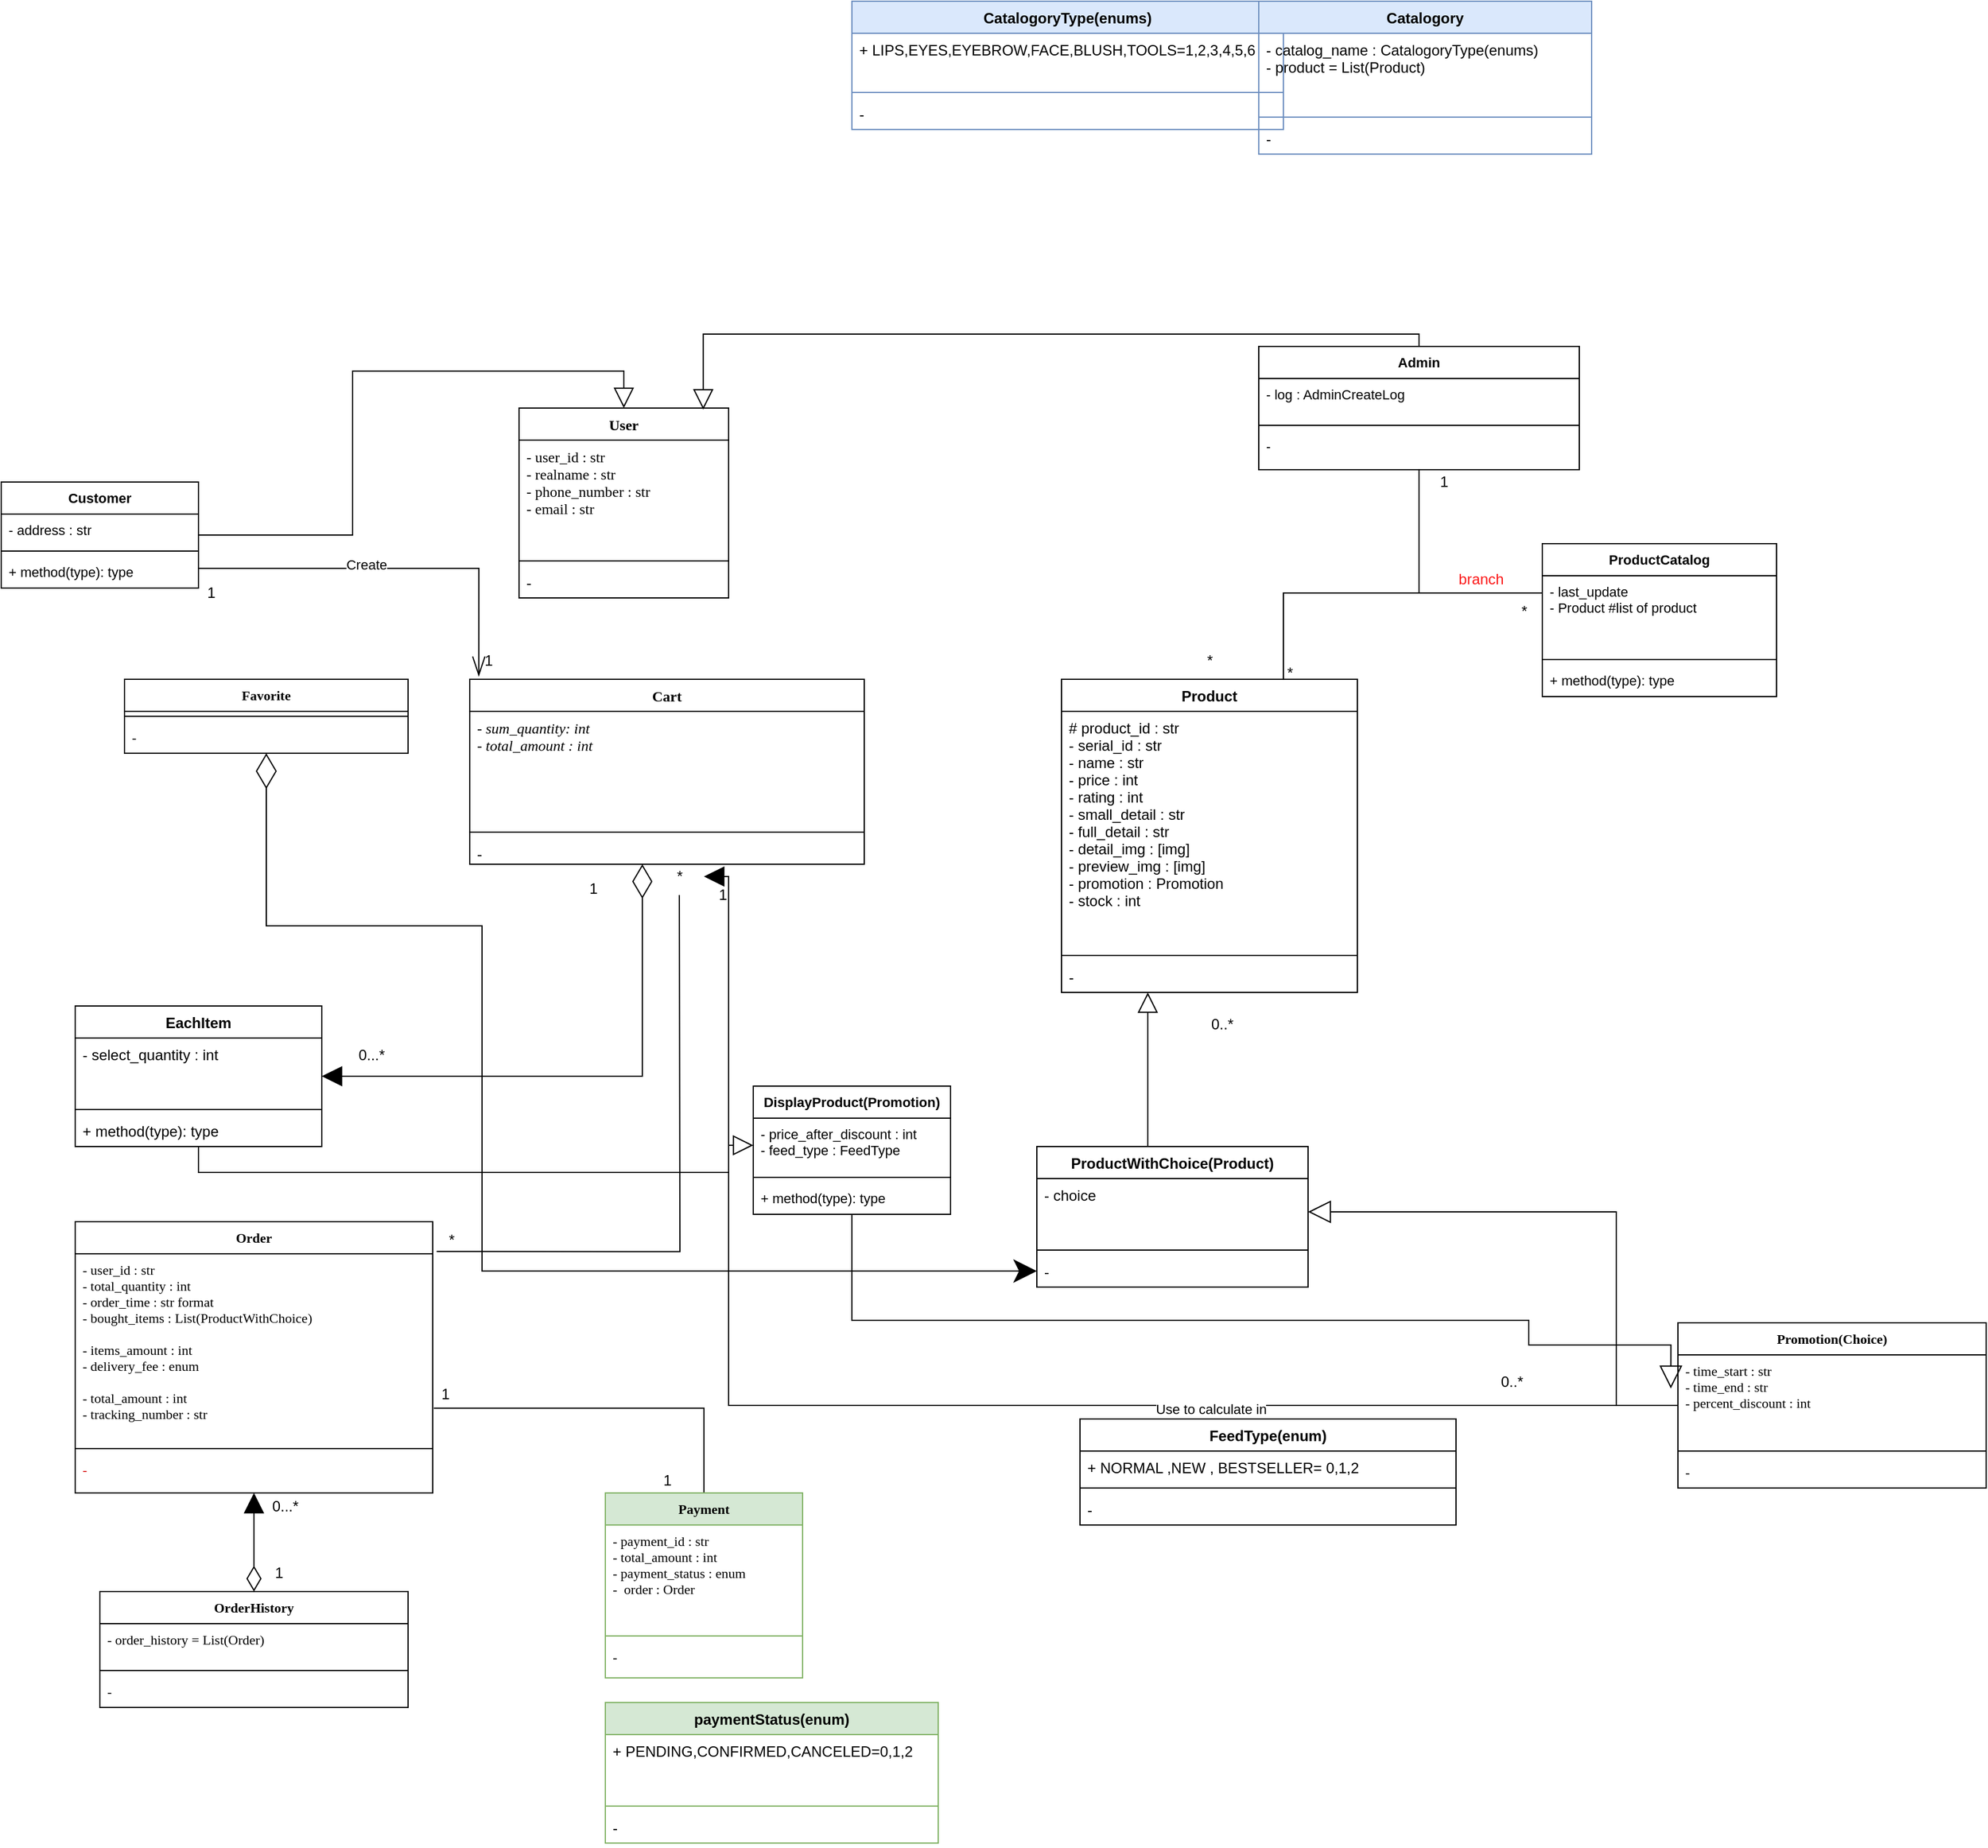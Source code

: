 <mxfile version="21.0.6" type="device"><diagram name="Page-1" id="n5ZgurH_n4MH8ZhJvJ57"><mxGraphModel dx="3860" dy="2301" grid="1" gridSize="10" guides="1" tooltips="1" connect="1" arrows="1" fold="1" page="1" pageScale="1" pageWidth="827" pageHeight="1169" math="0" shadow="0"><root><mxCell id="0"/><mxCell id="1" parent="0"/><mxCell id="ofqBQctVMWvRDnhKdOPK-79" style="edgeStyle=orthogonalEdgeStyle;rounded=0;sketch=0;jumpSize=7;orthogonalLoop=1;jettySize=auto;html=1;strokeWidth=1;fontSize=11;startArrow=none;startFill=0;endArrow=block;endFill=0;startSize=18;endSize=14;" parent="1" source="WOBlNUxYIEWbzVN5HYyU-12" target="9LvrDFJ3hs18pUXBCNCo-1" edge="1"><mxGeometry relative="1" as="geometry"><Array as="points"><mxPoint x="90" y="370"/><mxPoint x="90" y="370"/></Array></mxGeometry></mxCell><mxCell id="9LvrDFJ3hs18pUXBCNCo-1" value="Product" style="swimlane;fontStyle=1;align=center;verticalAlign=top;childLayout=stackLayout;horizontal=1;startSize=26;horizontalStack=0;resizeParent=1;resizeParentMax=0;resizeLast=0;collapsible=1;marginBottom=0;" parent="1" vertex="1"><mxGeometry x="20" width="240" height="254" as="geometry"><mxRectangle x="120" y="60" width="50" height="40" as="alternateBounds"/></mxGeometry></mxCell><mxCell id="9LvrDFJ3hs18pUXBCNCo-2" value="# product_id : str&#10;- serial_id : str &#10;- name : str&#10;- price : int&#10;- rating : int&#10;- small_detail : str&#10;- full_detail : str&#10;- detail_img : [img]&#10;- preview_img : [img]&#10;- promotion : Promotion&#10;- stock : int" style="text;strokeColor=none;fillColor=none;align=left;verticalAlign=top;spacingLeft=4;spacingRight=4;overflow=hidden;rotatable=0;points=[[0,0.5],[1,0.5]];portConstraint=eastwest;" parent="9LvrDFJ3hs18pUXBCNCo-1" vertex="1"><mxGeometry y="26" width="240" height="194" as="geometry"/></mxCell><mxCell id="9LvrDFJ3hs18pUXBCNCo-3" value="" style="line;strokeWidth=1;fillColor=none;align=left;verticalAlign=middle;spacingTop=-1;spacingLeft=3;spacingRight=3;rotatable=0;labelPosition=right;points=[];portConstraint=eastwest;strokeColor=inherit;" parent="9LvrDFJ3hs18pUXBCNCo-1" vertex="1"><mxGeometry y="220" width="240" height="8" as="geometry"/></mxCell><mxCell id="9LvrDFJ3hs18pUXBCNCo-4" value="-" style="text;strokeColor=none;fillColor=none;align=left;verticalAlign=top;spacingLeft=4;spacingRight=4;overflow=hidden;rotatable=0;points=[[0,0.5],[1,0.5]];portConstraint=eastwest;" parent="9LvrDFJ3hs18pUXBCNCo-1" vertex="1"><mxGeometry y="228" width="240" height="26" as="geometry"/></mxCell><mxCell id="9LvrDFJ3hs18pUXBCNCo-8" value="User" style="swimlane;fontStyle=1;align=center;verticalAlign=top;childLayout=stackLayout;horizontal=1;startSize=26;horizontalStack=0;resizeParent=1;resizeParentMax=0;resizeLast=0;collapsible=1;marginBottom=0;fontFamily=Verdana;" parent="1" vertex="1"><mxGeometry x="-420" y="-220" width="170" height="154" as="geometry"/></mxCell><mxCell id="9LvrDFJ3hs18pUXBCNCo-9" value="- user_id : str&#10;- realname : str&#10;- phone_number : str&#10;- email : str" style="text;strokeColor=none;fillColor=none;align=left;verticalAlign=top;spacingLeft=4;spacingRight=4;overflow=hidden;rotatable=0;points=[[0,0.5],[1,0.5]];portConstraint=eastwest;fontFamily=Verdana;" parent="9LvrDFJ3hs18pUXBCNCo-8" vertex="1"><mxGeometry y="26" width="170" height="94" as="geometry"/></mxCell><mxCell id="9LvrDFJ3hs18pUXBCNCo-10" value="" style="line;strokeWidth=1;fillColor=none;align=left;verticalAlign=middle;spacingTop=-1;spacingLeft=3;spacingRight=3;rotatable=0;labelPosition=right;points=[];portConstraint=eastwest;strokeColor=inherit;fontFamily=Verdana;" parent="9LvrDFJ3hs18pUXBCNCo-8" vertex="1"><mxGeometry y="120" width="170" height="8" as="geometry"/></mxCell><mxCell id="9LvrDFJ3hs18pUXBCNCo-11" value="-" style="text;strokeColor=none;fillColor=none;align=left;verticalAlign=top;spacingLeft=4;spacingRight=4;overflow=hidden;rotatable=0;points=[[0,0.5],[1,0.5]];portConstraint=eastwest;fontFamily=Verdana;" parent="9LvrDFJ3hs18pUXBCNCo-8" vertex="1"><mxGeometry y="128" width="170" height="26" as="geometry"/></mxCell><mxCell id="9LvrDFJ3hs18pUXBCNCo-12" style="edgeStyle=orthogonalEdgeStyle;rounded=0;orthogonalLoop=1;jettySize=auto;html=1;exitX=1;exitY=0.5;exitDx=0;exitDy=0;fontFamily=Verdana;" parent="9LvrDFJ3hs18pUXBCNCo-8" source="9LvrDFJ3hs18pUXBCNCo-9" target="9LvrDFJ3hs18pUXBCNCo-9" edge="1"><mxGeometry relative="1" as="geometry"/></mxCell><mxCell id="ofqBQctVMWvRDnhKdOPK-25" style="edgeStyle=orthogonalEdgeStyle;rounded=0;sketch=0;orthogonalLoop=1;jettySize=auto;html=1;strokeWidth=1;startArrow=diamondThin;startFill=0;endArrow=block;endFill=1;endSize=14;jumpSize=7;startSize=25;" parent="1" source="9LvrDFJ3hs18pUXBCNCo-17" target="ofqBQctVMWvRDnhKdOPK-4" edge="1"><mxGeometry relative="1" as="geometry"><Array as="points"><mxPoint x="-320" y="180"/><mxPoint x="-320" y="180"/></Array></mxGeometry></mxCell><mxCell id="ofqBQctVMWvRDnhKdOPK-80" style="edgeStyle=orthogonalEdgeStyle;rounded=0;sketch=0;jumpSize=7;orthogonalLoop=1;jettySize=auto;html=1;entryX=1.011;entryY=-0.012;entryDx=0;entryDy=0;entryPerimeter=0;strokeWidth=1;fontSize=11;startArrow=none;startFill=0;endArrow=none;endFill=0;startSize=18;endSize=14;" parent="1" target="9LvrDFJ3hs18pUXBCNCo-24" edge="1"><mxGeometry relative="1" as="geometry"><mxPoint x="-289.973" y="175" as="sourcePoint"/></mxGeometry></mxCell><mxCell id="9LvrDFJ3hs18pUXBCNCo-17" value="Cart" style="swimlane;fontStyle=1;align=center;verticalAlign=top;childLayout=stackLayout;horizontal=1;startSize=26;horizontalStack=0;resizeParent=1;resizeParentMax=0;resizeLast=0;collapsible=1;marginBottom=0;fontFamily=Verdana;" parent="1" vertex="1"><mxGeometry x="-460" width="320" height="150" as="geometry"/></mxCell><mxCell id="9LvrDFJ3hs18pUXBCNCo-18" value="- sum_quantity: int&#10;- total_amount : int" style="text;align=left;verticalAlign=top;spacingLeft=4;spacingRight=4;overflow=hidden;rotatable=0;points=[[0,0.5],[1,0.5]];portConstraint=eastwest;fontFamily=Verdana;fontStyle=2" parent="9LvrDFJ3hs18pUXBCNCo-17" vertex="1"><mxGeometry y="26" width="320" height="94" as="geometry"/></mxCell><mxCell id="9LvrDFJ3hs18pUXBCNCo-19" value="" style="line;strokeWidth=1;fillColor=none;align=left;verticalAlign=middle;spacingTop=-1;spacingLeft=3;spacingRight=3;rotatable=0;labelPosition=right;points=[];portConstraint=eastwest;strokeColor=inherit;fontFamily=Verdana;" parent="9LvrDFJ3hs18pUXBCNCo-17" vertex="1"><mxGeometry y="120" width="320" height="8" as="geometry"/></mxCell><mxCell id="9LvrDFJ3hs18pUXBCNCo-20" value="-" style="text;strokeColor=none;fillColor=none;align=left;verticalAlign=top;spacingLeft=4;spacingRight=4;overflow=hidden;rotatable=0;points=[[0,0.5],[1,0.5]];portConstraint=eastwest;fontFamily=Verdana;" parent="9LvrDFJ3hs18pUXBCNCo-17" vertex="1"><mxGeometry y="128" width="320" height="22" as="geometry"/></mxCell><mxCell id="9LvrDFJ3hs18pUXBCNCo-23" value="Order" style="swimlane;fontStyle=1;align=center;verticalAlign=top;childLayout=stackLayout;horizontal=1;startSize=26;horizontalStack=0;resizeParent=1;resizeParentMax=0;resizeLast=0;collapsible=1;marginBottom=0;fontFamily=Verdana;fontSize=11;fontColor=#000000;" parent="1" vertex="1"><mxGeometry x="-780" y="440" width="290" height="220" as="geometry"/></mxCell><mxCell id="9LvrDFJ3hs18pUXBCNCo-24" value="- user_id : str&#10;- total_quantity : int&#10;- order_time : str format&#10;- bought_items : List(ProductWithChoice)&#10;&#10;- items_amount : int&#10;- delivery_fee : enum&#10;&#10;- total_amount : int &#10;- tracking_number : str&#10;" style="text;align=left;verticalAlign=top;spacingLeft=4;spacingRight=4;overflow=hidden;rotatable=0;points=[[0,0.5],[1,0.5]];portConstraint=eastwest;fontSize=11;fontFamily=Verdana;" parent="9LvrDFJ3hs18pUXBCNCo-23" vertex="1"><mxGeometry y="26" width="290" height="154" as="geometry"/></mxCell><mxCell id="9LvrDFJ3hs18pUXBCNCo-25" value="" style="line;strokeWidth=1;fillColor=none;align=left;verticalAlign=middle;spacingTop=-1;spacingLeft=3;spacingRight=3;rotatable=0;labelPosition=right;points=[];portConstraint=eastwest;strokeColor=inherit;fontFamily=Verdana;fontSize=11;fontColor=#d60000;" parent="9LvrDFJ3hs18pUXBCNCo-23" vertex="1"><mxGeometry y="180" width="290" height="8" as="geometry"/></mxCell><mxCell id="9LvrDFJ3hs18pUXBCNCo-26" value="-" style="text;strokeColor=none;fillColor=none;align=left;verticalAlign=top;spacingLeft=4;spacingRight=4;overflow=hidden;rotatable=0;points=[[0,0.5],[1,0.5]];portConstraint=eastwest;fontSize=11;fontFamily=Verdana;fontColor=#d60000;" parent="9LvrDFJ3hs18pUXBCNCo-23" vertex="1"><mxGeometry y="188" width="290" height="32" as="geometry"/></mxCell><mxCell id="ofqBQctVMWvRDnhKdOPK-57" style="edgeStyle=orthogonalEdgeStyle;rounded=0;sketch=0;jumpSize=7;orthogonalLoop=1;jettySize=auto;html=1;entryX=1.003;entryY=0.813;entryDx=0;entryDy=0;entryPerimeter=0;strokeWidth=1;fontSize=11;startArrow=none;startFill=0;endArrow=none;endFill=0;startSize=18;endSize=14;" parent="1" source="9LvrDFJ3hs18pUXBCNCo-31" target="9LvrDFJ3hs18pUXBCNCo-24" edge="1"><mxGeometry relative="1" as="geometry"/></mxCell><mxCell id="9LvrDFJ3hs18pUXBCNCo-31" value="Payment" style="swimlane;fontStyle=1;align=center;verticalAlign=top;childLayout=stackLayout;horizontal=1;startSize=26;horizontalStack=0;resizeParent=1;resizeParentMax=0;resizeLast=0;collapsible=1;marginBottom=0;fontFamily=Verdana;fontSize=11;fillColor=#d5e8d4;strokeColor=#82b366;" parent="1" vertex="1"><mxGeometry x="-350" y="660" width="160" height="150" as="geometry"/></mxCell><mxCell id="9LvrDFJ3hs18pUXBCNCo-32" value="- payment_id : str&#10;- total_amount : int&#10;- payment_status : enum&#10;-  order : Order" style="text;strokeColor=none;fillColor=none;align=left;verticalAlign=top;spacingLeft=4;spacingRight=4;overflow=hidden;rotatable=0;points=[[0,0.5],[1,0.5]];portConstraint=eastwest;fontSize=11;fontFamily=Verdana;fontColor=#000000;" parent="9LvrDFJ3hs18pUXBCNCo-31" vertex="1"><mxGeometry y="26" width="160" height="86" as="geometry"/></mxCell><mxCell id="9LvrDFJ3hs18pUXBCNCo-33" value="" style="line;strokeWidth=1;fillColor=none;align=left;verticalAlign=middle;spacingTop=-1;spacingLeft=3;spacingRight=3;rotatable=0;labelPosition=right;points=[];portConstraint=eastwest;strokeColor=inherit;fontFamily=Verdana;fontSize=11;fontColor=#000000;" parent="9LvrDFJ3hs18pUXBCNCo-31" vertex="1"><mxGeometry y="112" width="160" height="8" as="geometry"/></mxCell><mxCell id="9LvrDFJ3hs18pUXBCNCo-34" value="-" style="text;strokeColor=none;fillColor=none;align=left;verticalAlign=top;spacingLeft=4;spacingRight=4;overflow=hidden;rotatable=0;points=[[0,0.5],[1,0.5]];portConstraint=eastwest;fontSize=11;fontFamily=Verdana;fontColor=#000000;" parent="9LvrDFJ3hs18pUXBCNCo-31" vertex="1"><mxGeometry y="120" width="160" height="30" as="geometry"/></mxCell><mxCell id="ofqBQctVMWvRDnhKdOPK-88" style="edgeStyle=orthogonalEdgeStyle;rounded=0;sketch=0;jumpSize=7;orthogonalLoop=1;jettySize=auto;html=1;strokeWidth=1;fontSize=11;startArrow=none;startFill=0;endArrow=block;endFill=1;startSize=18;endSize=14;" parent="1" source="nESSDT5k0V7fyRcUZwcq-2" edge="1"><mxGeometry relative="1" as="geometry"><mxPoint x="-270" y="160" as="targetPoint"/><Array as="points"><mxPoint x="-250" y="589"/><mxPoint x="-250" y="160"/></Array></mxGeometry></mxCell><mxCell id="9J4WdqsVUXGeExWybo8l-15" value="Use to calculate in" style="edgeLabel;html=1;align=center;verticalAlign=middle;resizable=0;points=[];" parent="ofqBQctVMWvRDnhKdOPK-88" connectable="0" vertex="1"><mxGeometry x="-0.378" y="3" relative="1" as="geometry"><mxPoint as="offset"/></mxGeometry></mxCell><mxCell id="nESSDT5k0V7fyRcUZwcq-2" value="Promotion(Choice)" style="swimlane;fontStyle=1;align=center;verticalAlign=top;childLayout=stackLayout;horizontal=1;startSize=26;horizontalStack=0;resizeParent=1;resizeParentMax=0;resizeLast=0;collapsible=1;marginBottom=0;fontFamily=Verdana;fontSize=11;fontColor=#000000;" parent="1" vertex="1"><mxGeometry x="520" y="522" width="250" height="134" as="geometry"/></mxCell><mxCell id="nESSDT5k0V7fyRcUZwcq-3" value="- time_start : str&#10;- time_end : str&#10;- percent_discount : int" style="text;strokeColor=none;fillColor=none;align=left;verticalAlign=top;spacingLeft=4;spacingRight=4;overflow=hidden;rotatable=0;points=[[0,0.5],[1,0.5]];portConstraint=eastwest;fontSize=11;fontFamily=Verdana;fontColor=#000000;" parent="nESSDT5k0V7fyRcUZwcq-2" vertex="1"><mxGeometry y="26" width="250" height="74" as="geometry"/></mxCell><mxCell id="nESSDT5k0V7fyRcUZwcq-4" value="" style="line;strokeWidth=1;fillColor=none;align=left;verticalAlign=middle;spacingTop=-1;spacingLeft=3;spacingRight=3;rotatable=0;labelPosition=right;points=[];portConstraint=eastwest;strokeColor=inherit;fontFamily=Verdana;fontSize=11;fontColor=#000000;" parent="nESSDT5k0V7fyRcUZwcq-2" vertex="1"><mxGeometry y="100" width="250" height="8" as="geometry"/></mxCell><mxCell id="nESSDT5k0V7fyRcUZwcq-5" value="-" style="text;strokeColor=none;fillColor=none;align=left;verticalAlign=top;spacingLeft=4;spacingRight=4;overflow=hidden;rotatable=0;points=[[0,0.5],[1,0.5]];portConstraint=eastwest;fontSize=11;fontFamily=Verdana;fontColor=#000000;" parent="nESSDT5k0V7fyRcUZwcq-2" vertex="1"><mxGeometry y="108" width="250" height="26" as="geometry"/></mxCell><mxCell id="ofqBQctVMWvRDnhKdOPK-44" style="edgeStyle=orthogonalEdgeStyle;rounded=0;sketch=0;jumpSize=7;orthogonalLoop=1;jettySize=auto;html=1;strokeWidth=1;fontSize=11;startArrow=diamondThin;startFill=0;endArrow=block;endFill=1;startSize=18;endSize=14;" parent="1" source="nESSDT5k0V7fyRcUZwcq-6" target="9LvrDFJ3hs18pUXBCNCo-23" edge="1"><mxGeometry relative="1" as="geometry"/></mxCell><mxCell id="nESSDT5k0V7fyRcUZwcq-6" value="OrderHistory" style="swimlane;fontStyle=1;align=center;verticalAlign=top;childLayout=stackLayout;horizontal=1;startSize=26;horizontalStack=0;resizeParent=1;resizeParentMax=0;resizeLast=0;collapsible=1;marginBottom=0;fontFamily=Verdana;fontSize=11;fontColor=#000000;" parent="1" vertex="1"><mxGeometry x="-760" y="740" width="250" height="94" as="geometry"/></mxCell><mxCell id="nESSDT5k0V7fyRcUZwcq-7" value="- order_history = List(Order)" style="text;strokeColor=none;fillColor=none;align=left;verticalAlign=top;spacingLeft=4;spacingRight=4;overflow=hidden;rotatable=0;points=[[0,0.5],[1,0.5]];portConstraint=eastwest;fontSize=11;fontFamily=Verdana;fontColor=#000000;" parent="nESSDT5k0V7fyRcUZwcq-6" vertex="1"><mxGeometry y="26" width="250" height="34" as="geometry"/></mxCell><mxCell id="nESSDT5k0V7fyRcUZwcq-8" value="" style="line;strokeWidth=1;fillColor=none;align=left;verticalAlign=middle;spacingTop=-1;spacingLeft=3;spacingRight=3;rotatable=0;labelPosition=right;points=[];portConstraint=eastwest;strokeColor=inherit;fontFamily=Verdana;fontSize=11;fontColor=#000000;" parent="nESSDT5k0V7fyRcUZwcq-6" vertex="1"><mxGeometry y="60" width="250" height="8" as="geometry"/></mxCell><mxCell id="nESSDT5k0V7fyRcUZwcq-9" value="-" style="text;strokeColor=none;fillColor=none;align=left;verticalAlign=top;spacingLeft=4;spacingRight=4;overflow=hidden;rotatable=0;points=[[0,0.5],[1,0.5]];portConstraint=eastwest;fontSize=11;fontFamily=Verdana;fontColor=#000000;" parent="nESSDT5k0V7fyRcUZwcq-6" vertex="1"><mxGeometry y="68" width="250" height="26" as="geometry"/></mxCell><mxCell id="53EjJR8nCk859_YAKVOQ-10" style="edgeStyle=orthogonalEdgeStyle;rounded=0;orthogonalLoop=1;jettySize=auto;html=1;entryX=0;entryY=0.5;entryDx=0;entryDy=0;startArrow=diamondThin;startFill=0;endSize=16;startSize=26;" edge="1" parent="1" source="nESSDT5k0V7fyRcUZwcq-10" target="WOBlNUxYIEWbzVN5HYyU-15"><mxGeometry relative="1" as="geometry"><Array as="points"><mxPoint x="-625" y="200"/><mxPoint x="-450" y="200"/><mxPoint x="-450" y="480"/></Array></mxGeometry></mxCell><mxCell id="nESSDT5k0V7fyRcUZwcq-10" value="Favorite" style="swimlane;fontStyle=1;align=center;verticalAlign=top;childLayout=stackLayout;horizontal=1;startSize=26;horizontalStack=0;resizeParent=1;resizeParentMax=0;resizeLast=0;collapsible=1;marginBottom=0;fontFamily=Verdana;fontSize=11;fontColor=#000000;" parent="1" vertex="1"><mxGeometry x="-740" width="230" height="60" as="geometry"/></mxCell><mxCell id="nESSDT5k0V7fyRcUZwcq-12" value="" style="line;strokeWidth=1;fillColor=none;align=left;verticalAlign=middle;spacingTop=-1;spacingLeft=3;spacingRight=3;rotatable=0;labelPosition=right;points=[];portConstraint=eastwest;strokeColor=inherit;fontFamily=Verdana;fontSize=11;fontColor=#000000;" parent="nESSDT5k0V7fyRcUZwcq-10" vertex="1"><mxGeometry y="26" width="230" height="8" as="geometry"/></mxCell><mxCell id="nESSDT5k0V7fyRcUZwcq-13" value="-" style="text;strokeColor=none;fillColor=none;align=left;verticalAlign=top;spacingLeft=4;spacingRight=4;overflow=hidden;rotatable=0;points=[[0,0.5],[1,0.5]];portConstraint=eastwest;fontSize=11;fontFamily=Verdana;fontColor=#000000;" parent="nESSDT5k0V7fyRcUZwcq-10" vertex="1"><mxGeometry y="34" width="230" height="26" as="geometry"/></mxCell><mxCell id="WOBlNUxYIEWbzVN5HYyU-5" value="CatalogoryType(enums)" style="swimlane;fontStyle=1;align=center;verticalAlign=top;childLayout=stackLayout;horizontal=1;startSize=26;horizontalStack=0;resizeParent=1;resizeParentMax=0;resizeLast=0;collapsible=1;marginBottom=0;fillColor=#dae8fc;strokeColor=#6c8ebf;" parent="1" vertex="1"><mxGeometry x="-150" y="-550" width="350" height="104" as="geometry"/></mxCell><mxCell id="WOBlNUxYIEWbzVN5HYyU-6" value="+ LIPS,EYES,EYEBROW,FACE,BLUSH,TOOLS=1,2,3,4,5,6" style="text;strokeColor=none;fillColor=none;align=left;verticalAlign=top;spacingLeft=4;spacingRight=4;overflow=hidden;rotatable=0;points=[[0,0.5],[1,0.5]];portConstraint=eastwest;" parent="WOBlNUxYIEWbzVN5HYyU-5" vertex="1"><mxGeometry y="26" width="350" height="44" as="geometry"/></mxCell><mxCell id="WOBlNUxYIEWbzVN5HYyU-7" value="" style="line;strokeWidth=1;fillColor=none;align=left;verticalAlign=middle;spacingTop=-1;spacingLeft=3;spacingRight=3;rotatable=0;labelPosition=right;points=[];portConstraint=eastwest;strokeColor=inherit;" parent="WOBlNUxYIEWbzVN5HYyU-5" vertex="1"><mxGeometry y="70" width="350" height="8" as="geometry"/></mxCell><mxCell id="WOBlNUxYIEWbzVN5HYyU-8" value="-" style="text;strokeColor=none;fillColor=none;align=left;verticalAlign=top;spacingLeft=4;spacingRight=4;overflow=hidden;rotatable=0;points=[[0,0.5],[1,0.5]];portConstraint=eastwest;" parent="WOBlNUxYIEWbzVN5HYyU-5" vertex="1"><mxGeometry y="78" width="350" height="26" as="geometry"/></mxCell><mxCell id="WOBlNUxYIEWbzVN5HYyU-12" value="ProductWithChoice(Product)" style="swimlane;fontStyle=1;align=center;verticalAlign=top;childLayout=stackLayout;horizontal=1;startSize=26;horizontalStack=0;resizeParent=1;resizeParentMax=0;resizeLast=0;collapsible=1;marginBottom=0;" parent="1" vertex="1"><mxGeometry y="379" width="220" height="114" as="geometry"/></mxCell><mxCell id="WOBlNUxYIEWbzVN5HYyU-13" value="- choice" style="text;align=left;verticalAlign=top;spacingLeft=4;spacingRight=4;overflow=hidden;rotatable=0;points=[[0,0.5],[1,0.5]];portConstraint=eastwest;" parent="WOBlNUxYIEWbzVN5HYyU-12" vertex="1"><mxGeometry y="26" width="220" height="54" as="geometry"/></mxCell><mxCell id="WOBlNUxYIEWbzVN5HYyU-14" value="" style="line;strokeWidth=1;fillColor=none;align=left;verticalAlign=middle;spacingTop=-1;spacingLeft=3;spacingRight=3;rotatable=0;labelPosition=right;points=[];portConstraint=eastwest;strokeColor=inherit;" parent="WOBlNUxYIEWbzVN5HYyU-12" vertex="1"><mxGeometry y="80" width="220" height="8" as="geometry"/></mxCell><mxCell id="WOBlNUxYIEWbzVN5HYyU-15" value="-" style="text;strokeColor=none;fillColor=none;align=left;verticalAlign=top;spacingLeft=4;spacingRight=4;overflow=hidden;rotatable=0;points=[[0,0.5],[1,0.5]];portConstraint=eastwest;" parent="WOBlNUxYIEWbzVN5HYyU-12" vertex="1"><mxGeometry y="88" width="220" height="26" as="geometry"/></mxCell><mxCell id="WOBlNUxYIEWbzVN5HYyU-21" value="paymentStatus(enum)" style="swimlane;fontStyle=1;align=center;verticalAlign=top;childLayout=stackLayout;horizontal=1;startSize=26;horizontalStack=0;resizeParent=1;resizeParentMax=0;resizeLast=0;collapsible=1;marginBottom=0;fillColor=#d5e8d4;strokeColor=#82b366;" parent="1" vertex="1"><mxGeometry x="-350" y="830" width="270" height="114" as="geometry"/></mxCell><mxCell id="WOBlNUxYIEWbzVN5HYyU-22" value="+ PENDING,CONFIRMED,CANCELED=0,1,2" style="text;strokeColor=none;fillColor=none;align=left;verticalAlign=top;spacingLeft=4;spacingRight=4;overflow=hidden;rotatable=0;points=[[0,0.5],[1,0.5]];portConstraint=eastwest;" parent="WOBlNUxYIEWbzVN5HYyU-21" vertex="1"><mxGeometry y="26" width="270" height="54" as="geometry"/></mxCell><mxCell id="WOBlNUxYIEWbzVN5HYyU-23" value="" style="line;strokeWidth=1;fillColor=none;align=left;verticalAlign=middle;spacingTop=-1;spacingLeft=3;spacingRight=3;rotatable=0;labelPosition=right;points=[];portConstraint=eastwest;strokeColor=inherit;" parent="WOBlNUxYIEWbzVN5HYyU-21" vertex="1"><mxGeometry y="80" width="270" height="8" as="geometry"/></mxCell><mxCell id="WOBlNUxYIEWbzVN5HYyU-24" value="-" style="text;strokeColor=none;fillColor=none;align=left;verticalAlign=top;spacingLeft=4;spacingRight=4;overflow=hidden;rotatable=0;points=[[0,0.5],[1,0.5]];portConstraint=eastwest;" parent="WOBlNUxYIEWbzVN5HYyU-21" vertex="1"><mxGeometry y="88" width="270" height="26" as="geometry"/></mxCell><mxCell id="WOBlNUxYIEWbzVN5HYyU-54" value="Catalogory" style="swimlane;fontStyle=1;align=center;verticalAlign=top;childLayout=stackLayout;horizontal=1;startSize=26;horizontalStack=0;resizeParent=1;resizeParentMax=0;resizeLast=0;collapsible=1;marginBottom=0;fillColor=#dae8fc;strokeColor=#6c8ebf;" parent="1" vertex="1"><mxGeometry x="180" y="-550" width="270" height="124" as="geometry"/></mxCell><mxCell id="WOBlNUxYIEWbzVN5HYyU-55" value="- catalog_name : CatalogoryType(enums)&#10;- product = List(Product)" style="text;align=left;verticalAlign=top;spacingLeft=4;spacingRight=4;overflow=hidden;rotatable=0;points=[[0,0.5],[1,0.5]];portConstraint=eastwest;" parent="WOBlNUxYIEWbzVN5HYyU-54" vertex="1"><mxGeometry y="26" width="270" height="64" as="geometry"/></mxCell><mxCell id="WOBlNUxYIEWbzVN5HYyU-56" value="" style="line;strokeWidth=1;fillColor=none;align=left;verticalAlign=middle;spacingTop=-1;spacingLeft=3;spacingRight=3;rotatable=0;labelPosition=right;points=[];portConstraint=eastwest;strokeColor=inherit;" parent="WOBlNUxYIEWbzVN5HYyU-54" vertex="1"><mxGeometry y="90" width="270" height="8" as="geometry"/></mxCell><mxCell id="WOBlNUxYIEWbzVN5HYyU-57" value="-" style="text;strokeColor=none;fillColor=none;align=left;verticalAlign=top;spacingLeft=4;spacingRight=4;overflow=hidden;rotatable=0;points=[[0,0.5],[1,0.5]];portConstraint=eastwest;" parent="WOBlNUxYIEWbzVN5HYyU-54" vertex="1"><mxGeometry y="98" width="270" height="26" as="geometry"/></mxCell><mxCell id="WOBlNUxYIEWbzVN5HYyU-58" value="FeedType(enum)" style="swimlane;fontStyle=1;align=center;verticalAlign=top;childLayout=stackLayout;horizontal=1;startSize=26;horizontalStack=0;resizeParent=1;resizeParentMax=0;resizeLast=0;collapsible=1;marginBottom=0;" parent="1" vertex="1"><mxGeometry x="35" y="600" width="305" height="86" as="geometry"/></mxCell><mxCell id="WOBlNUxYIEWbzVN5HYyU-59" value="+ NORMAL ,NEW , BESTSELLER= 0,1,2" style="text;strokeColor=none;fillColor=none;align=left;verticalAlign=top;spacingLeft=4;spacingRight=4;overflow=hidden;rotatable=0;points=[[0,0.5],[1,0.5]];portConstraint=eastwest;" parent="WOBlNUxYIEWbzVN5HYyU-58" vertex="1"><mxGeometry y="26" width="305" height="26" as="geometry"/></mxCell><mxCell id="WOBlNUxYIEWbzVN5HYyU-60" value="" style="line;strokeWidth=1;fillColor=none;align=left;verticalAlign=middle;spacingTop=-1;spacingLeft=3;spacingRight=3;rotatable=0;labelPosition=right;points=[];portConstraint=eastwest;strokeColor=inherit;" parent="WOBlNUxYIEWbzVN5HYyU-58" vertex="1"><mxGeometry y="52" width="305" height="8" as="geometry"/></mxCell><mxCell id="WOBlNUxYIEWbzVN5HYyU-61" value="-" style="text;strokeColor=none;fillColor=none;align=left;verticalAlign=top;spacingLeft=4;spacingRight=4;overflow=hidden;rotatable=0;points=[[0,0.5],[1,0.5]];portConstraint=eastwest;" parent="WOBlNUxYIEWbzVN5HYyU-58" vertex="1"><mxGeometry y="60" width="305" height="26" as="geometry"/></mxCell><mxCell id="53EjJR8nCk859_YAKVOQ-8" style="edgeStyle=orthogonalEdgeStyle;rounded=0;orthogonalLoop=1;jettySize=auto;html=1;entryX=0;entryY=0.5;entryDx=0;entryDy=0;endArrow=block;endFill=0;startSize=12;endSize=14;" edge="1" parent="1" source="ofqBQctVMWvRDnhKdOPK-4" target="ofqBQctVMWvRDnhKdOPK-82"><mxGeometry relative="1" as="geometry"><Array as="points"><mxPoint x="-680" y="400"/><mxPoint x="-250" y="400"/></Array></mxGeometry></mxCell><mxCell id="ofqBQctVMWvRDnhKdOPK-4" value="EachItem&#10;" style="swimlane;fontStyle=1;align=center;verticalAlign=top;childLayout=stackLayout;horizontal=1;startSize=26;horizontalStack=0;resizeParent=1;resizeParentMax=0;resizeLast=0;collapsible=1;marginBottom=0;" parent="1" vertex="1"><mxGeometry x="-780" y="265" width="200" height="114" as="geometry"/></mxCell><mxCell id="ofqBQctVMWvRDnhKdOPK-5" value="- select_quantity : int" style="text;strokeColor=none;fillColor=none;align=left;verticalAlign=top;spacingLeft=4;spacingRight=4;overflow=hidden;rotatable=0;points=[[0,0.5],[1,0.5]];portConstraint=eastwest;" parent="ofqBQctVMWvRDnhKdOPK-4" vertex="1"><mxGeometry y="26" width="200" height="54" as="geometry"/></mxCell><mxCell id="ofqBQctVMWvRDnhKdOPK-6" value="" style="line;strokeWidth=1;fillColor=none;align=left;verticalAlign=middle;spacingTop=-1;spacingLeft=3;spacingRight=3;rotatable=0;labelPosition=right;points=[];portConstraint=eastwest;strokeColor=inherit;" parent="ofqBQctVMWvRDnhKdOPK-4" vertex="1"><mxGeometry y="80" width="200" height="8" as="geometry"/></mxCell><mxCell id="ofqBQctVMWvRDnhKdOPK-7" value="+ method(type): type" style="text;strokeColor=none;fillColor=none;align=left;verticalAlign=top;spacingLeft=4;spacingRight=4;overflow=hidden;rotatable=0;points=[[0,0.5],[1,0.5]];portConstraint=eastwest;" parent="ofqBQctVMWvRDnhKdOPK-4" vertex="1"><mxGeometry y="88" width="200" height="26" as="geometry"/></mxCell><mxCell id="ofqBQctVMWvRDnhKdOPK-13" value="*" style="text;html=1;align=center;verticalAlign=middle;resizable=0;points=[];autosize=1;strokeColor=none;fillColor=none;" parent="1" vertex="1"><mxGeometry x="125" y="-30" width="30" height="30" as="geometry"/></mxCell><mxCell id="ofqBQctVMWvRDnhKdOPK-66" style="edgeStyle=orthogonalEdgeStyle;rounded=0;sketch=0;jumpSize=7;orthogonalLoop=1;jettySize=auto;html=1;strokeWidth=1;fontSize=11;startArrow=none;startFill=0;endArrow=block;endFill=0;startSize=18;endSize=14;entryX=0.879;entryY=0.008;entryDx=0;entryDy=0;entryPerimeter=0;" parent="1" source="ofqBQctVMWvRDnhKdOPK-30" target="9LvrDFJ3hs18pUXBCNCo-8" edge="1"><mxGeometry relative="1" as="geometry"><Array as="points"><mxPoint x="310" y="-280"/><mxPoint x="-271" y="-280"/></Array></mxGeometry></mxCell><mxCell id="ofqBQctVMWvRDnhKdOPK-67" style="edgeStyle=orthogonalEdgeStyle;rounded=0;sketch=0;jumpSize=7;orthogonalLoop=1;jettySize=auto;html=1;entryX=0.75;entryY=0;entryDx=0;entryDy=0;strokeWidth=1;fontSize=11;startArrow=none;startFill=0;endArrow=none;endFill=0;startSize=18;endSize=14;" parent="1" source="ofqBQctVMWvRDnhKdOPK-30" target="9LvrDFJ3hs18pUXBCNCo-1" edge="1"><mxGeometry relative="1" as="geometry"><Array as="points"><mxPoint x="310" y="-70"/><mxPoint x="200" y="-70"/></Array></mxGeometry></mxCell><mxCell id="ofqBQctVMWvRDnhKdOPK-30" value="Admin&#10;" style="swimlane;fontStyle=1;align=center;verticalAlign=top;childLayout=stackLayout;horizontal=1;startSize=26;horizontalStack=0;resizeParent=1;resizeParentMax=0;resizeLast=0;collapsible=1;marginBottom=0;fontSize=11;" parent="1" vertex="1"><mxGeometry x="180" y="-270" width="260" height="100" as="geometry"/></mxCell><mxCell id="ofqBQctVMWvRDnhKdOPK-31" value="- log : AdminCreateLog" style="text;strokeColor=none;fillColor=none;align=left;verticalAlign=top;spacingLeft=4;spacingRight=4;overflow=hidden;rotatable=0;points=[[0,0.5],[1,0.5]];portConstraint=eastwest;fontSize=11;" parent="ofqBQctVMWvRDnhKdOPK-30" vertex="1"><mxGeometry y="26" width="260" height="34" as="geometry"/></mxCell><mxCell id="ofqBQctVMWvRDnhKdOPK-32" value="" style="line;strokeWidth=1;fillColor=none;align=left;verticalAlign=middle;spacingTop=-1;spacingLeft=3;spacingRight=3;rotatable=0;labelPosition=right;points=[];portConstraint=eastwest;strokeColor=inherit;fontSize=34;" parent="ofqBQctVMWvRDnhKdOPK-30" vertex="1"><mxGeometry y="60" width="260" height="8" as="geometry"/></mxCell><mxCell id="ofqBQctVMWvRDnhKdOPK-33" value="-" style="text;strokeColor=none;fillColor=none;align=left;verticalAlign=top;spacingLeft=4;spacingRight=4;overflow=hidden;rotatable=0;points=[[0,0.5],[1,0.5]];portConstraint=eastwest;fontSize=11;" parent="ofqBQctVMWvRDnhKdOPK-30" vertex="1"><mxGeometry y="68" width="260" height="32" as="geometry"/></mxCell><mxCell id="ofqBQctVMWvRDnhKdOPK-65" style="edgeStyle=orthogonalEdgeStyle;rounded=0;sketch=0;jumpSize=7;orthogonalLoop=1;jettySize=auto;html=1;entryX=0.5;entryY=0;entryDx=0;entryDy=0;strokeWidth=1;fontSize=11;startArrow=none;startFill=0;endArrow=block;endFill=0;startSize=18;endSize=14;" parent="1" source="ofqBQctVMWvRDnhKdOPK-60" target="9LvrDFJ3hs18pUXBCNCo-8" edge="1"><mxGeometry relative="1" as="geometry"/></mxCell><mxCell id="9J4WdqsVUXGeExWybo8l-11" style="edgeStyle=orthogonalEdgeStyle;rounded=0;orthogonalLoop=1;jettySize=auto;html=1;entryX=0.023;entryY=-0.016;entryDx=0;entryDy=0;entryPerimeter=0;startArrow=none;startFill=0;endArrow=openThin;endFill=0;endSize=14;" parent="1" source="ofqBQctVMWvRDnhKdOPK-60" target="9LvrDFJ3hs18pUXBCNCo-17" edge="1"><mxGeometry relative="1" as="geometry"><Array as="points"><mxPoint x="-453" y="-90"/></Array></mxGeometry></mxCell><mxCell id="53EjJR8nCk859_YAKVOQ-1" value="Create" style="edgeLabel;html=1;align=center;verticalAlign=middle;resizable=0;points=[];" vertex="1" connectable="0" parent="9J4WdqsVUXGeExWybo8l-11"><mxGeometry x="-0.137" y="3" relative="1" as="geometry"><mxPoint as="offset"/></mxGeometry></mxCell><mxCell id="ofqBQctVMWvRDnhKdOPK-60" value="Customer&#10;" style="swimlane;fontStyle=1;align=center;verticalAlign=top;childLayout=stackLayout;horizontal=1;startSize=26;horizontalStack=0;resizeParent=1;resizeParentMax=0;resizeLast=0;collapsible=1;marginBottom=0;fontSize=11;" parent="1" vertex="1"><mxGeometry x="-840" y="-160" width="160" height="86" as="geometry"/></mxCell><mxCell id="ofqBQctVMWvRDnhKdOPK-61" value="- address : str" style="text;strokeColor=none;fillColor=none;align=left;verticalAlign=top;spacingLeft=4;spacingRight=4;overflow=hidden;rotatable=0;points=[[0,0.5],[1,0.5]];portConstraint=eastwest;fontSize=11;" parent="ofqBQctVMWvRDnhKdOPK-60" vertex="1"><mxGeometry y="26" width="160" height="26" as="geometry"/></mxCell><mxCell id="ofqBQctVMWvRDnhKdOPK-62" value="" style="line;strokeWidth=1;fillColor=none;align=left;verticalAlign=middle;spacingTop=-1;spacingLeft=3;spacingRight=3;rotatable=0;labelPosition=right;points=[];portConstraint=eastwest;strokeColor=inherit;fontSize=11;" parent="ofqBQctVMWvRDnhKdOPK-60" vertex="1"><mxGeometry y="52" width="160" height="8" as="geometry"/></mxCell><mxCell id="ofqBQctVMWvRDnhKdOPK-63" value="+ method(type): type" style="text;strokeColor=none;fillColor=none;align=left;verticalAlign=top;spacingLeft=4;spacingRight=4;overflow=hidden;rotatable=0;points=[[0,0.5],[1,0.5]];portConstraint=eastwest;fontSize=11;" parent="ofqBQctVMWvRDnhKdOPK-60" vertex="1"><mxGeometry y="60" width="160" height="26" as="geometry"/></mxCell><mxCell id="9J4WdqsVUXGeExWybo8l-6" style="edgeStyle=orthogonalEdgeStyle;rounded=0;orthogonalLoop=1;jettySize=auto;html=1;endArrow=none;endFill=0;" parent="1" source="ofqBQctVMWvRDnhKdOPK-68" edge="1"><mxGeometry relative="1" as="geometry"><mxPoint x="310" y="-170" as="targetPoint"/><Array as="points"><mxPoint x="310" y="-70"/></Array></mxGeometry></mxCell><mxCell id="ofqBQctVMWvRDnhKdOPK-68" value="ProductCatalog" style="swimlane;fontStyle=1;align=center;verticalAlign=top;childLayout=stackLayout;horizontal=1;startSize=26;horizontalStack=0;resizeParent=1;resizeParentMax=0;resizeLast=0;collapsible=1;marginBottom=0;fontSize=11;" parent="1" vertex="1"><mxGeometry x="410" y="-110" width="190" height="124" as="geometry"/></mxCell><mxCell id="ofqBQctVMWvRDnhKdOPK-69" value="- last_update&#10;- Product #list of product" style="text;strokeColor=none;fillColor=none;align=left;verticalAlign=top;spacingLeft=4;spacingRight=4;overflow=hidden;rotatable=0;points=[[0,0.5],[1,0.5]];portConstraint=eastwest;fontSize=11;" parent="ofqBQctVMWvRDnhKdOPK-68" vertex="1"><mxGeometry y="26" width="190" height="64" as="geometry"/></mxCell><mxCell id="ofqBQctVMWvRDnhKdOPK-70" value="" style="line;strokeWidth=1;fillColor=none;align=left;verticalAlign=middle;spacingTop=-1;spacingLeft=3;spacingRight=3;rotatable=0;labelPosition=right;points=[];portConstraint=eastwest;strokeColor=inherit;fontSize=11;" parent="ofqBQctVMWvRDnhKdOPK-68" vertex="1"><mxGeometry y="90" width="190" height="8" as="geometry"/></mxCell><mxCell id="ofqBQctVMWvRDnhKdOPK-71" value="+ method(type): type" style="text;strokeColor=none;fillColor=none;align=left;verticalAlign=top;spacingLeft=4;spacingRight=4;overflow=hidden;rotatable=0;points=[[0,0.5],[1,0.5]];portConstraint=eastwest;fontSize=11;" parent="ofqBQctVMWvRDnhKdOPK-68" vertex="1"><mxGeometry y="98" width="190" height="26" as="geometry"/></mxCell><mxCell id="53EjJR8nCk859_YAKVOQ-3" style="edgeStyle=orthogonalEdgeStyle;rounded=0;orthogonalLoop=1;jettySize=auto;html=1;entryX=-0.023;entryY=0.368;entryDx=0;entryDy=0;entryPerimeter=0;endArrow=block;endFill=0;startArrow=none;startFill=0;startSize=12;endSize=16;" edge="1" parent="1" source="ofqBQctVMWvRDnhKdOPK-81" target="nESSDT5k0V7fyRcUZwcq-3"><mxGeometry relative="1" as="geometry"><Array as="points"><mxPoint x="-150" y="520"/><mxPoint x="399" y="520"/><mxPoint x="399" y="540"/></Array></mxGeometry></mxCell><mxCell id="ofqBQctVMWvRDnhKdOPK-81" value="DisplayProduct(Promotion)" style="swimlane;fontStyle=1;align=center;verticalAlign=top;childLayout=stackLayout;horizontal=1;startSize=26;horizontalStack=0;resizeParent=1;resizeParentMax=0;resizeLast=0;collapsible=1;marginBottom=0;fontSize=11;" parent="1" vertex="1"><mxGeometry x="-230" y="330" width="160" height="104" as="geometry"/></mxCell><mxCell id="ofqBQctVMWvRDnhKdOPK-82" value="- price_after_discount : int&#10;- feed_type : FeedType" style="text;strokeColor=none;fillColor=none;align=left;verticalAlign=top;spacingLeft=4;spacingRight=4;overflow=hidden;rotatable=0;points=[[0,0.5],[1,0.5]];portConstraint=eastwest;fontSize=11;" parent="ofqBQctVMWvRDnhKdOPK-81" vertex="1"><mxGeometry y="26" width="160" height="44" as="geometry"/></mxCell><mxCell id="ofqBQctVMWvRDnhKdOPK-83" value="" style="line;strokeWidth=1;fillColor=none;align=left;verticalAlign=middle;spacingTop=-1;spacingLeft=3;spacingRight=3;rotatable=0;labelPosition=right;points=[];portConstraint=eastwest;strokeColor=inherit;fontSize=11;" parent="ofqBQctVMWvRDnhKdOPK-81" vertex="1"><mxGeometry y="70" width="160" height="8" as="geometry"/></mxCell><mxCell id="ofqBQctVMWvRDnhKdOPK-84" value="+ method(type): type" style="text;strokeColor=none;fillColor=none;align=left;verticalAlign=top;spacingLeft=4;spacingRight=4;overflow=hidden;rotatable=0;points=[[0,0.5],[1,0.5]];portConstraint=eastwest;fontSize=11;" parent="ofqBQctVMWvRDnhKdOPK-81" vertex="1"><mxGeometry y="78" width="160" height="26" as="geometry"/></mxCell><mxCell id="9J4WdqsVUXGeExWybo8l-17" value="branch" style="text;html=1;align=center;verticalAlign=middle;resizable=0;points=[];autosize=1;strokeColor=none;fillColor=none;fontColor=#fb1818;" parent="1" vertex="1"><mxGeometry x="330" y="-96" width="60" height="30" as="geometry"/></mxCell><mxCell id="pEdMjbNTOq3w9DBF9wJa-8" value="0..*" style="text;html=1;align=center;verticalAlign=middle;resizable=0;points=[];autosize=1;strokeColor=none;fillColor=none;" parent="1" vertex="1"><mxGeometry x="365" y="555" width="40" height="30" as="geometry"/></mxCell><mxCell id="pEdMjbNTOq3w9DBF9wJa-9" value="1" style="text;html=1;align=center;verticalAlign=middle;resizable=0;points=[];autosize=1;strokeColor=none;fillColor=none;" parent="1" vertex="1"><mxGeometry x="-270" y="160" width="30" height="30" as="geometry"/></mxCell><mxCell id="pEdMjbNTOq3w9DBF9wJa-11" value="1" style="text;html=1;align=center;verticalAlign=middle;resizable=0;points=[];autosize=1;strokeColor=none;fillColor=none;" parent="1" vertex="1"><mxGeometry x="315" y="-175" width="30" height="30" as="geometry"/></mxCell><mxCell id="pEdMjbNTOq3w9DBF9wJa-12" value="*" style="text;html=1;align=center;verticalAlign=middle;resizable=0;points=[];autosize=1;strokeColor=none;fillColor=none;" parent="1" vertex="1"><mxGeometry x="190" y="-20" width="30" height="30" as="geometry"/></mxCell><mxCell id="pEdMjbNTOq3w9DBF9wJa-13" value="*" style="text;html=1;align=center;verticalAlign=middle;resizable=0;points=[];autosize=1;strokeColor=none;fillColor=none;" parent="1" vertex="1"><mxGeometry x="380" y="-70" width="30" height="30" as="geometry"/></mxCell><mxCell id="pEdMjbNTOq3w9DBF9wJa-14" value="1" style="text;html=1;align=center;verticalAlign=middle;resizable=0;points=[];autosize=1;strokeColor=none;fillColor=none;" parent="1" vertex="1"><mxGeometry x="-685" y="-85" width="30" height="30" as="geometry"/></mxCell><mxCell id="pEdMjbNTOq3w9DBF9wJa-15" value="1" style="text;html=1;align=center;verticalAlign=middle;resizable=0;points=[];autosize=1;strokeColor=none;fillColor=none;" parent="1" vertex="1"><mxGeometry x="-460" y="-30" width="30" height="30" as="geometry"/></mxCell><mxCell id="pEdMjbNTOq3w9DBF9wJa-18" value="*" style="text;html=1;align=center;verticalAlign=middle;resizable=0;points=[];autosize=1;strokeColor=none;fillColor=none;" parent="1" vertex="1"><mxGeometry x="-490" y="440" width="30" height="30" as="geometry"/></mxCell><mxCell id="pEdMjbNTOq3w9DBF9wJa-23" value="*" style="text;html=1;align=center;verticalAlign=middle;resizable=0;points=[];autosize=1;strokeColor=none;fillColor=none;" parent="1" vertex="1"><mxGeometry x="-305" y="145" width="30" height="30" as="geometry"/></mxCell><mxCell id="pEdMjbNTOq3w9DBF9wJa-25" value="0..*" style="text;html=1;align=center;verticalAlign=middle;resizable=0;points=[];autosize=1;strokeColor=none;fillColor=none;" parent="1" vertex="1"><mxGeometry x="130" y="265" width="40" height="30" as="geometry"/></mxCell><mxCell id="pEdMjbNTOq3w9DBF9wJa-26" value="1" style="text;html=1;align=center;verticalAlign=middle;resizable=0;points=[];autosize=1;strokeColor=none;fillColor=none;" parent="1" vertex="1"><mxGeometry x="-375" y="155" width="30" height="30" as="geometry"/></mxCell><mxCell id="pEdMjbNTOq3w9DBF9wJa-27" value="0...*" style="text;html=1;align=center;verticalAlign=middle;resizable=0;points=[];autosize=1;strokeColor=none;fillColor=none;" parent="1" vertex="1"><mxGeometry x="-560" y="290" width="40" height="30" as="geometry"/></mxCell><mxCell id="pEdMjbNTOq3w9DBF9wJa-28" value="1" style="text;html=1;align=center;verticalAlign=middle;resizable=0;points=[];autosize=1;strokeColor=none;fillColor=none;" parent="1" vertex="1"><mxGeometry x="-630" y="710" width="30" height="30" as="geometry"/></mxCell><mxCell id="pEdMjbNTOq3w9DBF9wJa-29" value="0...*" style="text;html=1;align=center;verticalAlign=middle;resizable=0;points=[];autosize=1;strokeColor=none;fillColor=none;" parent="1" vertex="1"><mxGeometry x="-630" y="656" width="40" height="30" as="geometry"/></mxCell><mxCell id="pEdMjbNTOq3w9DBF9wJa-30" value="1" style="text;html=1;align=center;verticalAlign=middle;resizable=0;points=[];autosize=1;strokeColor=none;fillColor=none;" parent="1" vertex="1"><mxGeometry x="-495" y="565" width="30" height="30" as="geometry"/></mxCell><mxCell id="pEdMjbNTOq3w9DBF9wJa-31" value="1" style="text;html=1;align=center;verticalAlign=middle;resizable=0;points=[];autosize=1;strokeColor=none;fillColor=none;" parent="1" vertex="1"><mxGeometry x="-315" y="635" width="30" height="30" as="geometry"/></mxCell><mxCell id="53EjJR8nCk859_YAKVOQ-2" style="edgeStyle=orthogonalEdgeStyle;rounded=0;orthogonalLoop=1;jettySize=auto;html=1;endArrow=none;endFill=0;startArrow=block;startFill=0;startSize=16;" edge="1" parent="1" source="WOBlNUxYIEWbzVN5HYyU-13" target="nESSDT5k0V7fyRcUZwcq-2"><mxGeometry relative="1" as="geometry"><mxPoint x="430" y="500" as="targetPoint"/><Array as="points"><mxPoint x="470" y="432"/></Array></mxGeometry></mxCell></root></mxGraphModel></diagram></mxfile>